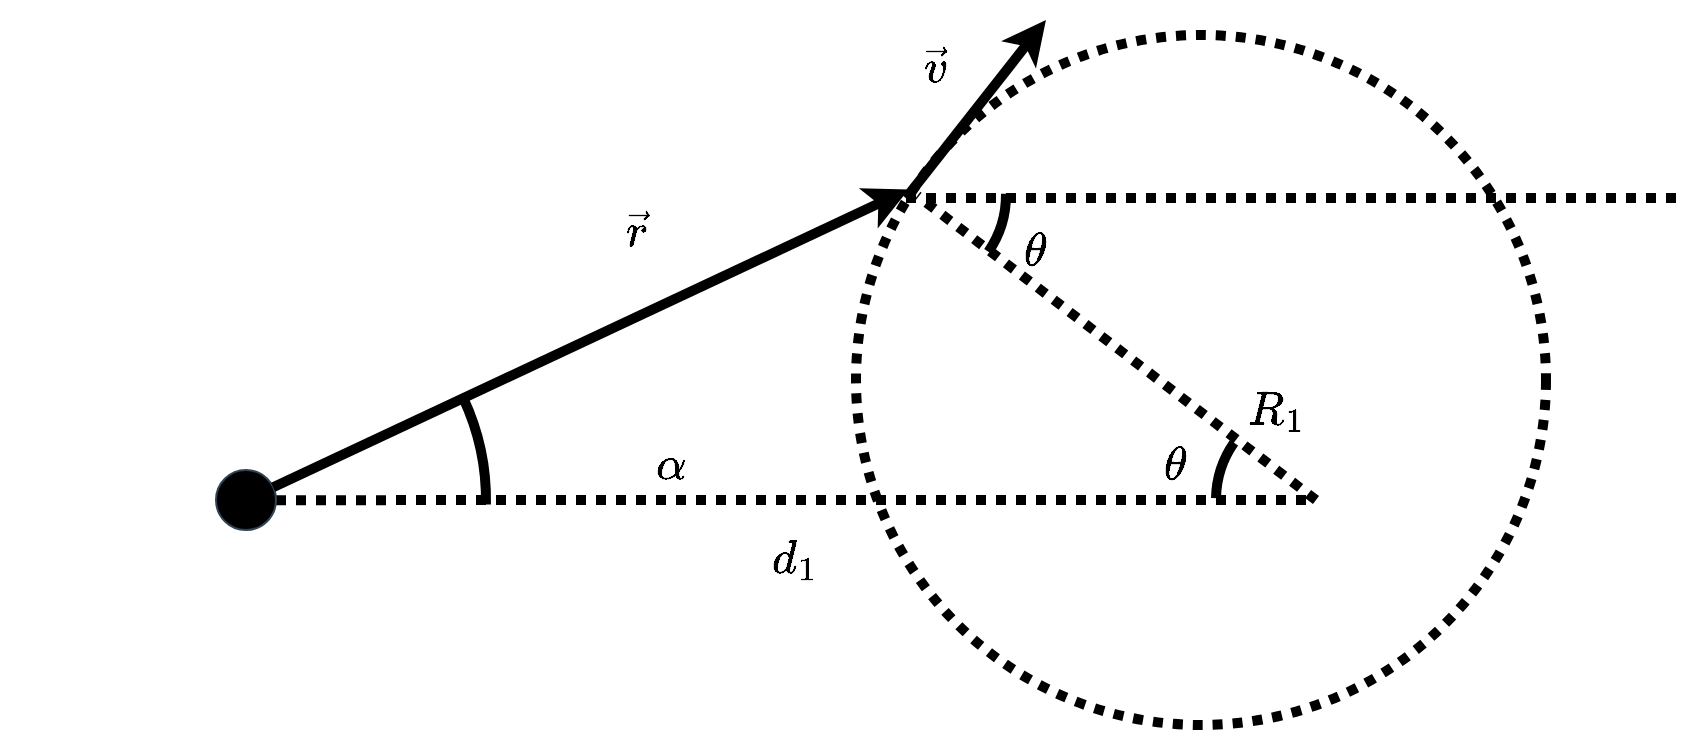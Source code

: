 <mxfile version="17.2.2" type="github"><diagram id="vw0osyHE8EjjYchKXd36" name="Page-1"><mxGraphModel dx="1852" dy="664" grid="1" gridSize="10" guides="1" tooltips="1" connect="1" arrows="1" fold="1" page="1" pageScale="1" pageWidth="850" pageHeight="1100" math="1" shadow="0"><root><mxCell id="0"/><mxCell id="1" parent="0"/><mxCell id="9uNRMu9eZSkaDnIiAzZb-10" value="" style="endArrow=none;html=1;rounded=0;fontSize=20;strokeColor=#000000;strokeWidth=5;startArrow=none;dashed=1;dashPattern=1 1;" parent="1" source="9uNRMu9eZSkaDnIiAzZb-11" edge="1"><mxGeometry width="50" height="50" relative="1" as="geometry"><mxPoint x="-70" y="370" as="sourcePoint"/><mxPoint x="630" y="370" as="targetPoint"/></mxGeometry></mxCell><mxCell id="9uNRMu9eZSkaDnIiAzZb-6" value="" style="ellipse;whiteSpace=wrap;html=1;aspect=fixed;fontSize=20;strokeColor=#000000;strokeWidth=5;fillColor=none;dashed=1;dashPattern=1 1;" parent="1" vertex="1"><mxGeometry x="400" y="137.5" width="345" height="345" as="geometry"/></mxCell><mxCell id="9uNRMu9eZSkaDnIiAzZb-11" value="" style="ellipse;whiteSpace=wrap;html=1;fillColor=#000000;strokeColor=#314354;fontColor=#ffffff;rotation=90;" parent="1" vertex="1"><mxGeometry x="80" y="355" width="30" height="30" as="geometry"/></mxCell><mxCell id="hFTANaaNQR_KezgNLYcb-5" value="$$d_1$$" style="text;html=1;strokeColor=none;fillColor=none;align=center;verticalAlign=middle;whiteSpace=wrap;rounded=0;fontSize=20;fontStyle=2" parent="1" vertex="1"><mxGeometry x="339" y="384" width="60" height="30" as="geometry"/></mxCell><mxCell id="hFTANaaNQR_KezgNLYcb-9" value="$$R_1$$" style="text;html=1;strokeColor=none;fillColor=none;align=center;verticalAlign=middle;whiteSpace=wrap;rounded=0;fontSize=20;dashed=1;dashPattern=1 1;fontStyle=2" parent="1" vertex="1"><mxGeometry x="580" y="310" width="60" height="30" as="geometry"/></mxCell><mxCell id="HF6bDCXrSoW3RXPf7Qi_-2" value="" style="endArrow=none;html=1;rounded=0;entryX=0.089;entryY=0.233;entryDx=0;entryDy=0;entryPerimeter=0;strokeWidth=5;endFill=0;dashed=1;dashPattern=1 1;" parent="1" target="9uNRMu9eZSkaDnIiAzZb-6" edge="1"><mxGeometry width="50" height="50" relative="1" as="geometry"><mxPoint x="630" y="370" as="sourcePoint"/><mxPoint x="470" y="290" as="targetPoint"/></mxGeometry></mxCell><mxCell id="HF6bDCXrSoW3RXPf7Qi_-3" value="" style="endArrow=classic;html=1;rounded=0;fontSize=20;strokeWidth=5;entryX=0.076;entryY=0.224;entryDx=0;entryDy=0;entryPerimeter=0;" parent="1" source="9uNRMu9eZSkaDnIiAzZb-11" target="9uNRMu9eZSkaDnIiAzZb-6" edge="1"><mxGeometry width="50" height="50" relative="1" as="geometry"><mxPoint x="290" y="360" as="sourcePoint"/><mxPoint x="340" y="310" as="targetPoint"/></mxGeometry></mxCell><mxCell id="HF6bDCXrSoW3RXPf7Qi_-4" value="" style="endArrow=classic;html=1;rounded=0;fontSize=20;strokeWidth=5;exitX=0.089;exitY=0.229;exitDx=0;exitDy=0;exitPerimeter=0;" parent="1" edge="1"><mxGeometry width="50" height="50" relative="1" as="geometry"><mxPoint x="424.995" y="219.025" as="sourcePoint"/><mxPoint x="494.97" y="130" as="targetPoint"/></mxGeometry></mxCell><mxCell id="HF6bDCXrSoW3RXPf7Qi_-5" value="&lt;div&gt;$$\vec{r}$$&lt;/div&gt;" style="text;html=1;strokeColor=none;fillColor=none;align=center;verticalAlign=middle;whiteSpace=wrap;rounded=0;fontSize=20;fontStyle=2" parent="1" vertex="1"><mxGeometry x="260" y="220" width="60" height="30" as="geometry"/></mxCell><mxCell id="HF6bDCXrSoW3RXPf7Qi_-6" value="$$\vec{v}$$" style="text;html=1;strokeColor=none;fillColor=none;align=center;verticalAlign=middle;whiteSpace=wrap;rounded=0;fontSize=20;fontStyle=2" parent="1" vertex="1"><mxGeometry x="410" y="137.5" width="60" height="30" as="geometry"/></mxCell><mxCell id="HF6bDCXrSoW3RXPf7Qi_-7" value="" style="verticalLabelPosition=bottom;verticalAlign=top;html=1;shape=mxgraph.basic.arc;startAngle=0.753;endAngle=0.847;fontSize=20;strokeWidth=5;" parent="1" vertex="1"><mxGeometry x="580" y="320" width="100" height="100" as="geometry"/></mxCell><mxCell id="HF6bDCXrSoW3RXPf7Qi_-8" value="" style="verticalLabelPosition=bottom;verticalAlign=top;html=1;shape=mxgraph.basic.arc;startAngle=0.18;endAngle=0.253;fontSize=20;strokeWidth=5;" parent="1" vertex="1"><mxGeometry x="-25" y="250" width="240" height="240" as="geometry"/></mxCell><mxCell id="HF6bDCXrSoW3RXPf7Qi_-10" value="$$\alpha$$" style="text;html=1;strokeColor=none;fillColor=none;align=center;verticalAlign=middle;whiteSpace=wrap;rounded=0;fontSize=20;fontStyle=2" parent="1" vertex="1"><mxGeometry x="278" y="337" width="60" height="30" as="geometry"/></mxCell><mxCell id="HF6bDCXrSoW3RXPf7Qi_-12" value="$$\theta$$" style="text;html=1;strokeColor=none;fillColor=none;align=center;verticalAlign=middle;whiteSpace=wrap;rounded=0;fontSize=20;fontStyle=2" parent="1" vertex="1"><mxGeometry x="530" y="337" width="60" height="30" as="geometry"/></mxCell><mxCell id="3dXToYZocZfP71AaKoLg-1" value="" style="endArrow=none;html=1;rounded=0;entryX=0.067;entryY=0.242;entryDx=0;entryDy=0;entryPerimeter=0;strokeWidth=5;endFill=0;dashed=1;dashPattern=1 1;" edge="1" parent="1"><mxGeometry width="50" height="50" relative="1" as="geometry"><mxPoint x="810" y="219" as="sourcePoint"/><mxPoint x="423.115" y="218.99" as="targetPoint"/></mxGeometry></mxCell><mxCell id="3dXToYZocZfP71AaKoLg-4" value="" style="verticalLabelPosition=bottom;verticalAlign=top;html=1;shape=mxgraph.basic.arc;startAngle=0.248;endAngle=0.346;fontSize=20;strokeWidth=5;" vertex="1" parent="1"><mxGeometry x="375" y="167.5" width="100" height="100" as="geometry"/></mxCell><mxCell id="3dXToYZocZfP71AaKoLg-5" value="$$\theta$$" style="text;html=1;strokeColor=none;fillColor=none;align=center;verticalAlign=middle;whiteSpace=wrap;rounded=0;fontSize=20;fontStyle=2" vertex="1" parent="1"><mxGeometry x="460" y="230" width="60" height="30" as="geometry"/></mxCell></root></mxGraphModel></diagram></mxfile>